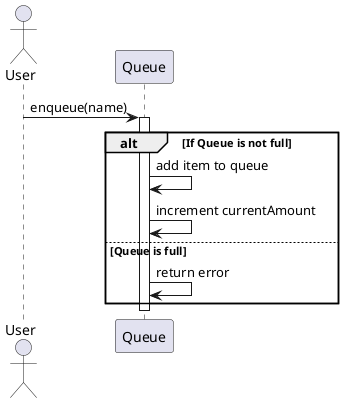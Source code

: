 @startuml
actor User
participant "Queue" as Q

User -> Q : enqueue(name)
activate Q

alt If Queue is not full
    Q -> Q : add item to queue
    Q -> Q : increment currentAmount
else Queue is full
    Q -> Q : return error
end

deactivate Q
@enduml
